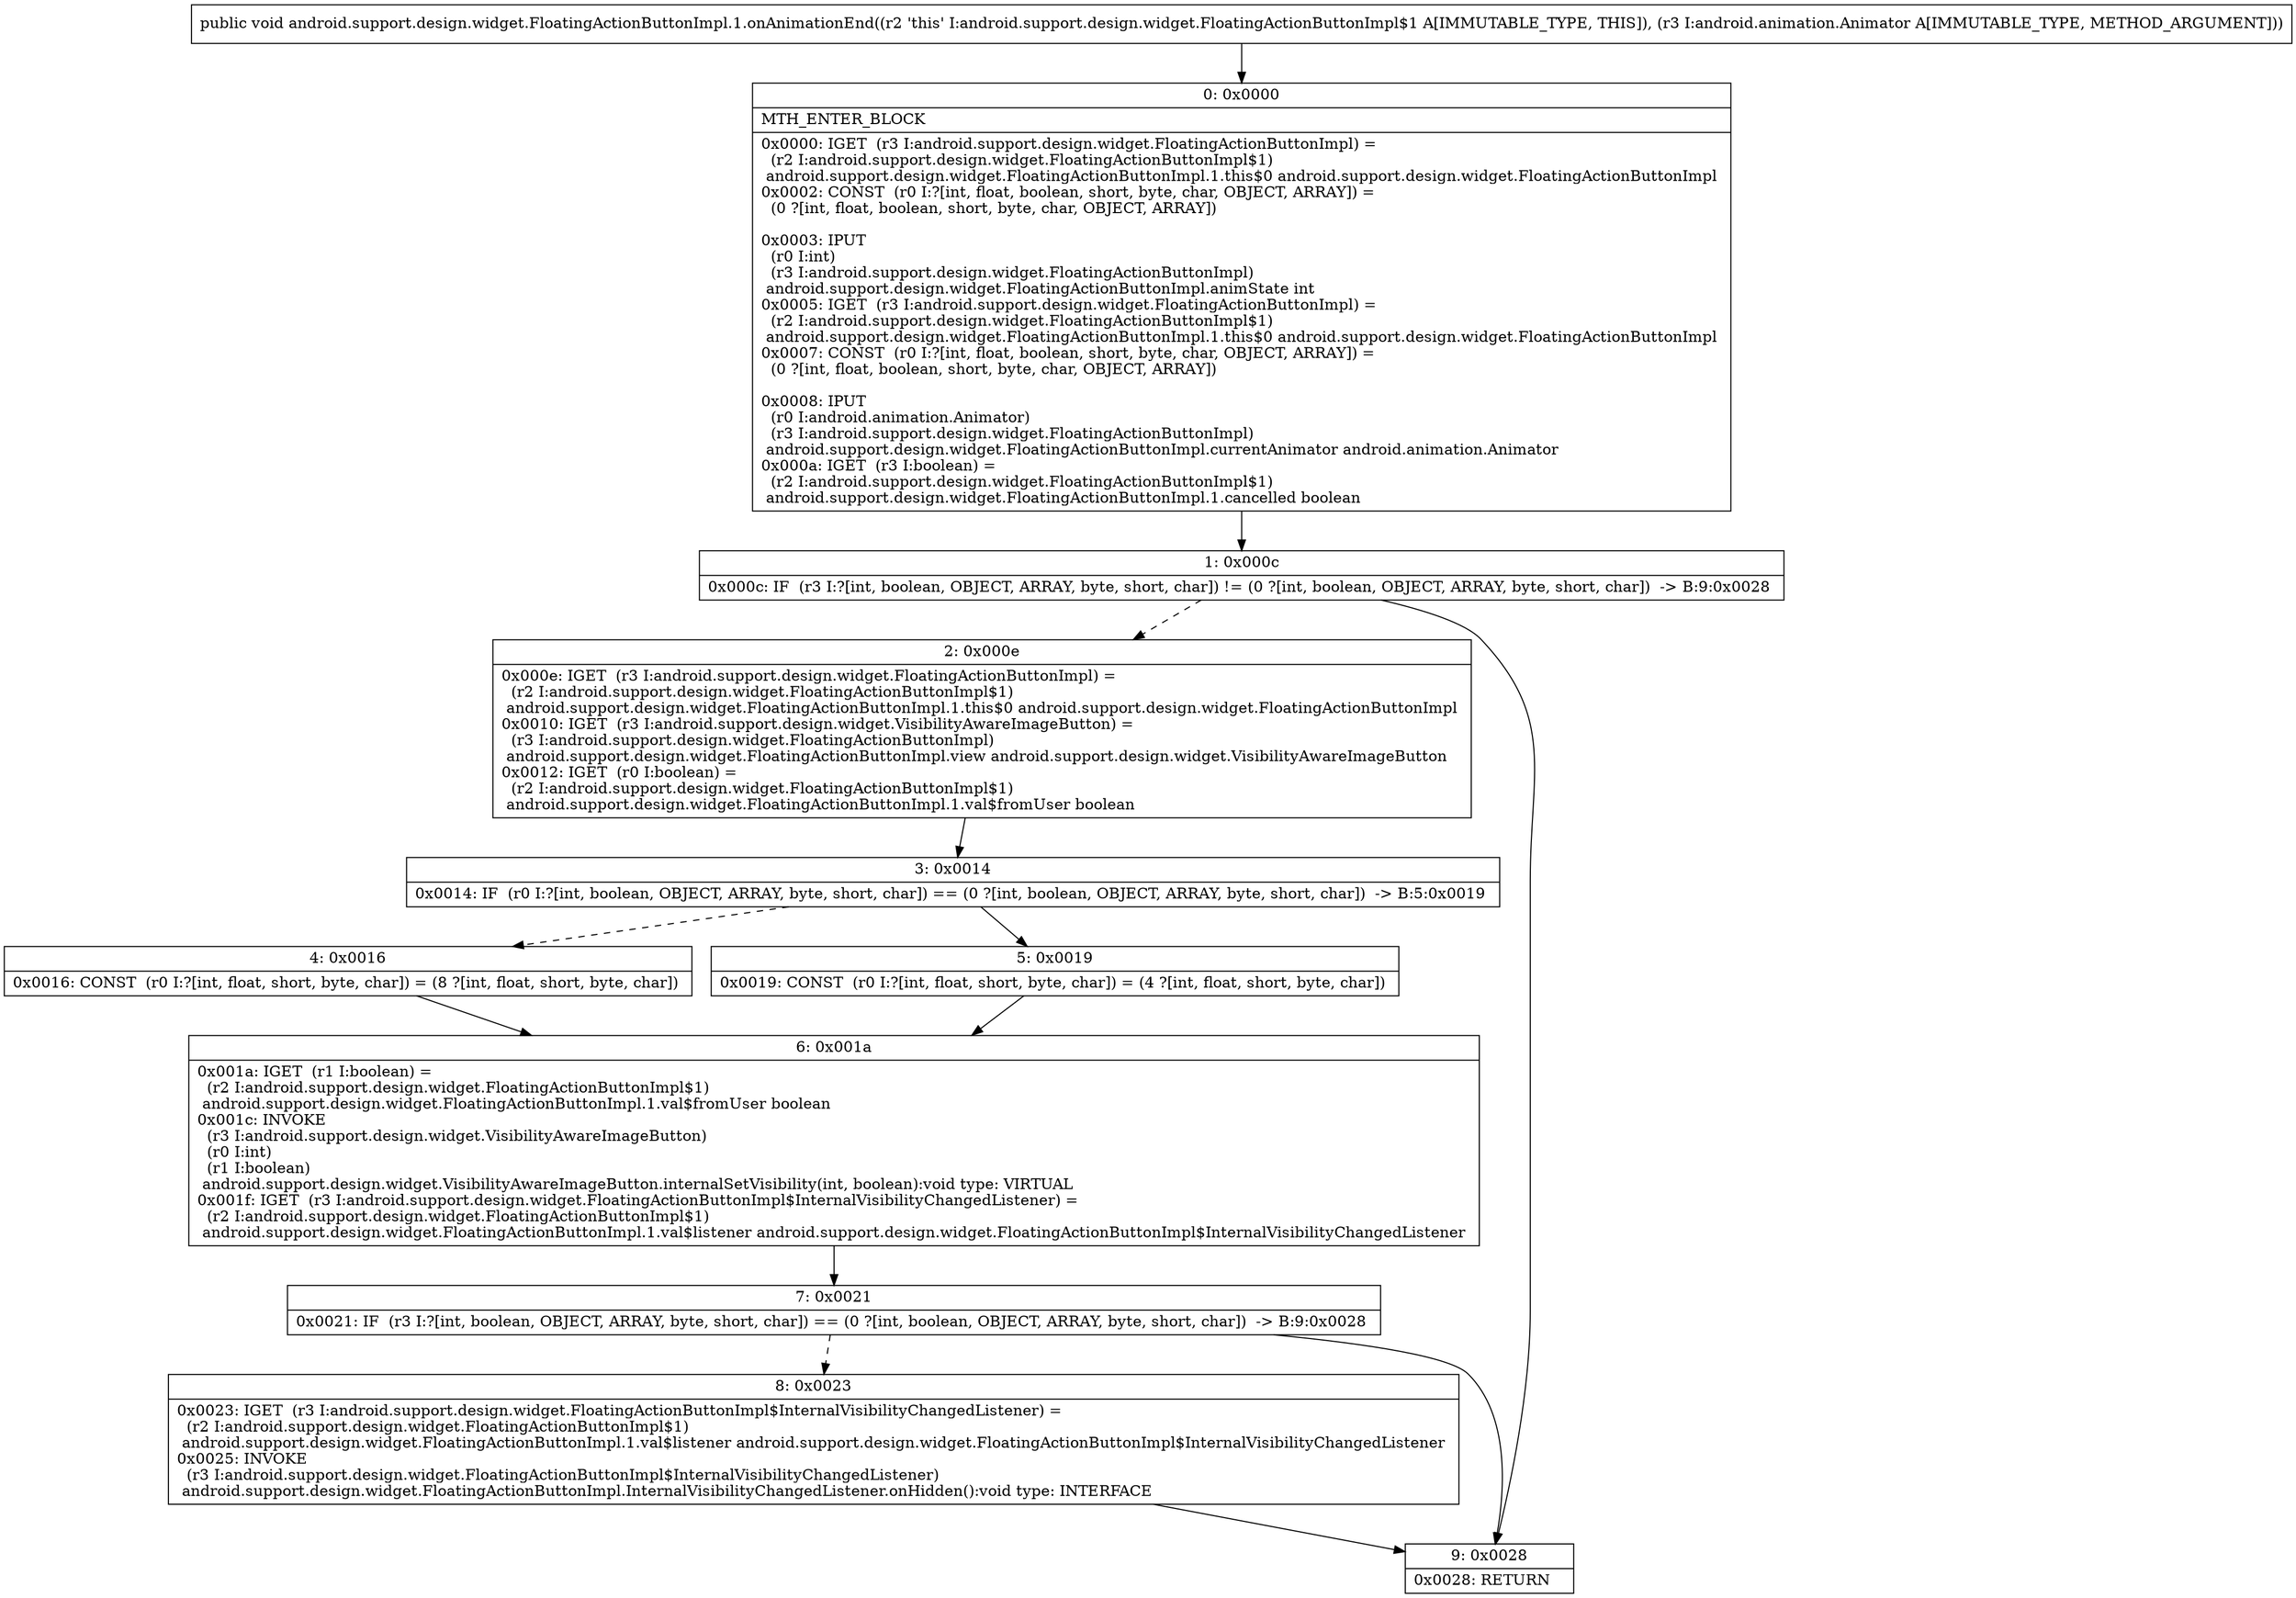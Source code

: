 digraph "CFG forandroid.support.design.widget.FloatingActionButtonImpl.1.onAnimationEnd(Landroid\/animation\/Animator;)V" {
Node_0 [shape=record,label="{0\:\ 0x0000|MTH_ENTER_BLOCK\l|0x0000: IGET  (r3 I:android.support.design.widget.FloatingActionButtonImpl) = \l  (r2 I:android.support.design.widget.FloatingActionButtonImpl$1)\l android.support.design.widget.FloatingActionButtonImpl.1.this$0 android.support.design.widget.FloatingActionButtonImpl \l0x0002: CONST  (r0 I:?[int, float, boolean, short, byte, char, OBJECT, ARRAY]) = \l  (0 ?[int, float, boolean, short, byte, char, OBJECT, ARRAY])\l \l0x0003: IPUT  \l  (r0 I:int)\l  (r3 I:android.support.design.widget.FloatingActionButtonImpl)\l android.support.design.widget.FloatingActionButtonImpl.animState int \l0x0005: IGET  (r3 I:android.support.design.widget.FloatingActionButtonImpl) = \l  (r2 I:android.support.design.widget.FloatingActionButtonImpl$1)\l android.support.design.widget.FloatingActionButtonImpl.1.this$0 android.support.design.widget.FloatingActionButtonImpl \l0x0007: CONST  (r0 I:?[int, float, boolean, short, byte, char, OBJECT, ARRAY]) = \l  (0 ?[int, float, boolean, short, byte, char, OBJECT, ARRAY])\l \l0x0008: IPUT  \l  (r0 I:android.animation.Animator)\l  (r3 I:android.support.design.widget.FloatingActionButtonImpl)\l android.support.design.widget.FloatingActionButtonImpl.currentAnimator android.animation.Animator \l0x000a: IGET  (r3 I:boolean) = \l  (r2 I:android.support.design.widget.FloatingActionButtonImpl$1)\l android.support.design.widget.FloatingActionButtonImpl.1.cancelled boolean \l}"];
Node_1 [shape=record,label="{1\:\ 0x000c|0x000c: IF  (r3 I:?[int, boolean, OBJECT, ARRAY, byte, short, char]) != (0 ?[int, boolean, OBJECT, ARRAY, byte, short, char])  \-\> B:9:0x0028 \l}"];
Node_2 [shape=record,label="{2\:\ 0x000e|0x000e: IGET  (r3 I:android.support.design.widget.FloatingActionButtonImpl) = \l  (r2 I:android.support.design.widget.FloatingActionButtonImpl$1)\l android.support.design.widget.FloatingActionButtonImpl.1.this$0 android.support.design.widget.FloatingActionButtonImpl \l0x0010: IGET  (r3 I:android.support.design.widget.VisibilityAwareImageButton) = \l  (r3 I:android.support.design.widget.FloatingActionButtonImpl)\l android.support.design.widget.FloatingActionButtonImpl.view android.support.design.widget.VisibilityAwareImageButton \l0x0012: IGET  (r0 I:boolean) = \l  (r2 I:android.support.design.widget.FloatingActionButtonImpl$1)\l android.support.design.widget.FloatingActionButtonImpl.1.val$fromUser boolean \l}"];
Node_3 [shape=record,label="{3\:\ 0x0014|0x0014: IF  (r0 I:?[int, boolean, OBJECT, ARRAY, byte, short, char]) == (0 ?[int, boolean, OBJECT, ARRAY, byte, short, char])  \-\> B:5:0x0019 \l}"];
Node_4 [shape=record,label="{4\:\ 0x0016|0x0016: CONST  (r0 I:?[int, float, short, byte, char]) = (8 ?[int, float, short, byte, char]) \l}"];
Node_5 [shape=record,label="{5\:\ 0x0019|0x0019: CONST  (r0 I:?[int, float, short, byte, char]) = (4 ?[int, float, short, byte, char]) \l}"];
Node_6 [shape=record,label="{6\:\ 0x001a|0x001a: IGET  (r1 I:boolean) = \l  (r2 I:android.support.design.widget.FloatingActionButtonImpl$1)\l android.support.design.widget.FloatingActionButtonImpl.1.val$fromUser boolean \l0x001c: INVOKE  \l  (r3 I:android.support.design.widget.VisibilityAwareImageButton)\l  (r0 I:int)\l  (r1 I:boolean)\l android.support.design.widget.VisibilityAwareImageButton.internalSetVisibility(int, boolean):void type: VIRTUAL \l0x001f: IGET  (r3 I:android.support.design.widget.FloatingActionButtonImpl$InternalVisibilityChangedListener) = \l  (r2 I:android.support.design.widget.FloatingActionButtonImpl$1)\l android.support.design.widget.FloatingActionButtonImpl.1.val$listener android.support.design.widget.FloatingActionButtonImpl$InternalVisibilityChangedListener \l}"];
Node_7 [shape=record,label="{7\:\ 0x0021|0x0021: IF  (r3 I:?[int, boolean, OBJECT, ARRAY, byte, short, char]) == (0 ?[int, boolean, OBJECT, ARRAY, byte, short, char])  \-\> B:9:0x0028 \l}"];
Node_8 [shape=record,label="{8\:\ 0x0023|0x0023: IGET  (r3 I:android.support.design.widget.FloatingActionButtonImpl$InternalVisibilityChangedListener) = \l  (r2 I:android.support.design.widget.FloatingActionButtonImpl$1)\l android.support.design.widget.FloatingActionButtonImpl.1.val$listener android.support.design.widget.FloatingActionButtonImpl$InternalVisibilityChangedListener \l0x0025: INVOKE  \l  (r3 I:android.support.design.widget.FloatingActionButtonImpl$InternalVisibilityChangedListener)\l android.support.design.widget.FloatingActionButtonImpl.InternalVisibilityChangedListener.onHidden():void type: INTERFACE \l}"];
Node_9 [shape=record,label="{9\:\ 0x0028|0x0028: RETURN   \l}"];
MethodNode[shape=record,label="{public void android.support.design.widget.FloatingActionButtonImpl.1.onAnimationEnd((r2 'this' I:android.support.design.widget.FloatingActionButtonImpl$1 A[IMMUTABLE_TYPE, THIS]), (r3 I:android.animation.Animator A[IMMUTABLE_TYPE, METHOD_ARGUMENT])) }"];
MethodNode -> Node_0;
Node_0 -> Node_1;
Node_1 -> Node_2[style=dashed];
Node_1 -> Node_9;
Node_2 -> Node_3;
Node_3 -> Node_4[style=dashed];
Node_3 -> Node_5;
Node_4 -> Node_6;
Node_5 -> Node_6;
Node_6 -> Node_7;
Node_7 -> Node_8[style=dashed];
Node_7 -> Node_9;
Node_8 -> Node_9;
}

